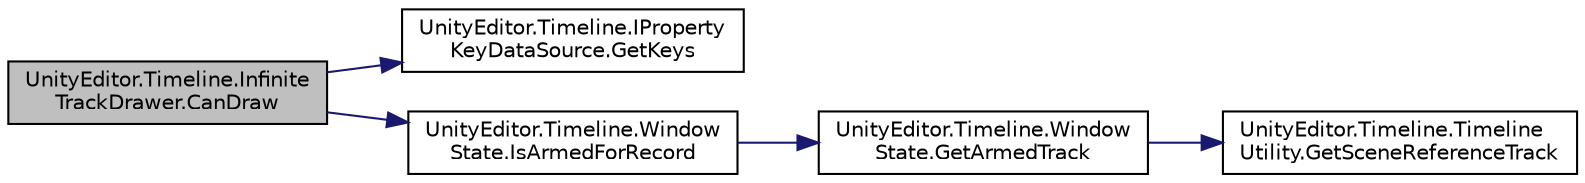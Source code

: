 digraph "UnityEditor.Timeline.InfiniteTrackDrawer.CanDraw"
{
 // LATEX_PDF_SIZE
  edge [fontname="Helvetica",fontsize="10",labelfontname="Helvetica",labelfontsize="10"];
  node [fontname="Helvetica",fontsize="10",shape=record];
  rankdir="LR";
  Node1 [label="UnityEditor.Timeline.Infinite\lTrackDrawer.CanDraw",height=0.2,width=0.4,color="black", fillcolor="grey75", style="filled", fontcolor="black",tooltip=" "];
  Node1 -> Node2 [color="midnightblue",fontsize="10",style="solid",fontname="Helvetica"];
  Node2 [label="UnityEditor.Timeline.IProperty\lKeyDataSource.GetKeys",height=0.2,width=0.4,color="black", fillcolor="white", style="filled",URL="$interface_unity_editor_1_1_timeline_1_1_i_property_key_data_source.html#a3deb1c13162057fbb859037efbd8b4a8",tooltip=" "];
  Node1 -> Node3 [color="midnightblue",fontsize="10",style="solid",fontname="Helvetica"];
  Node3 [label="UnityEditor.Timeline.Window\lState.IsArmedForRecord",height=0.2,width=0.4,color="black", fillcolor="white", style="filled",URL="$class_unity_editor_1_1_timeline_1_1_window_state.html#ae175108ad2831c486eadbb74e0a536e1",tooltip=" "];
  Node3 -> Node4 [color="midnightblue",fontsize="10",style="solid",fontname="Helvetica"];
  Node4 [label="UnityEditor.Timeline.Window\lState.GetArmedTrack",height=0.2,width=0.4,color="black", fillcolor="white", style="filled",URL="$class_unity_editor_1_1_timeline_1_1_window_state.html#aae6bf1fe75e9b2d331e969110c482b25",tooltip=" "];
  Node4 -> Node5 [color="midnightblue",fontsize="10",style="solid",fontname="Helvetica"];
  Node5 [label="UnityEditor.Timeline.Timeline\lUtility.GetSceneReferenceTrack",height=0.2,width=0.4,color="black", fillcolor="white", style="filled",URL="$class_unity_editor_1_1_timeline_1_1_timeline_utility.html#a7bd94e0bdc5ef28f8c7922386967d1e7",tooltip=" "];
}
